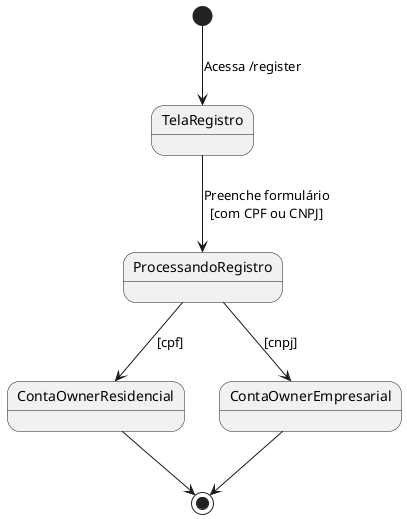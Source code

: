 @startuml
[*] --> TelaRegistro : Acessa /register

TelaRegistro --> ProcessandoRegistro : Preenche formulário\n[com CPF ou CNPJ]
ProcessandoRegistro --> ContaOwnerResidencial : [cpf]
ProcessandoRegistro --> ContaOwnerEmpresarial : [cnpj]
ContaOwnerResidencial --> [*]
ContaOwnerEmpresarial --> [*]
@enduml